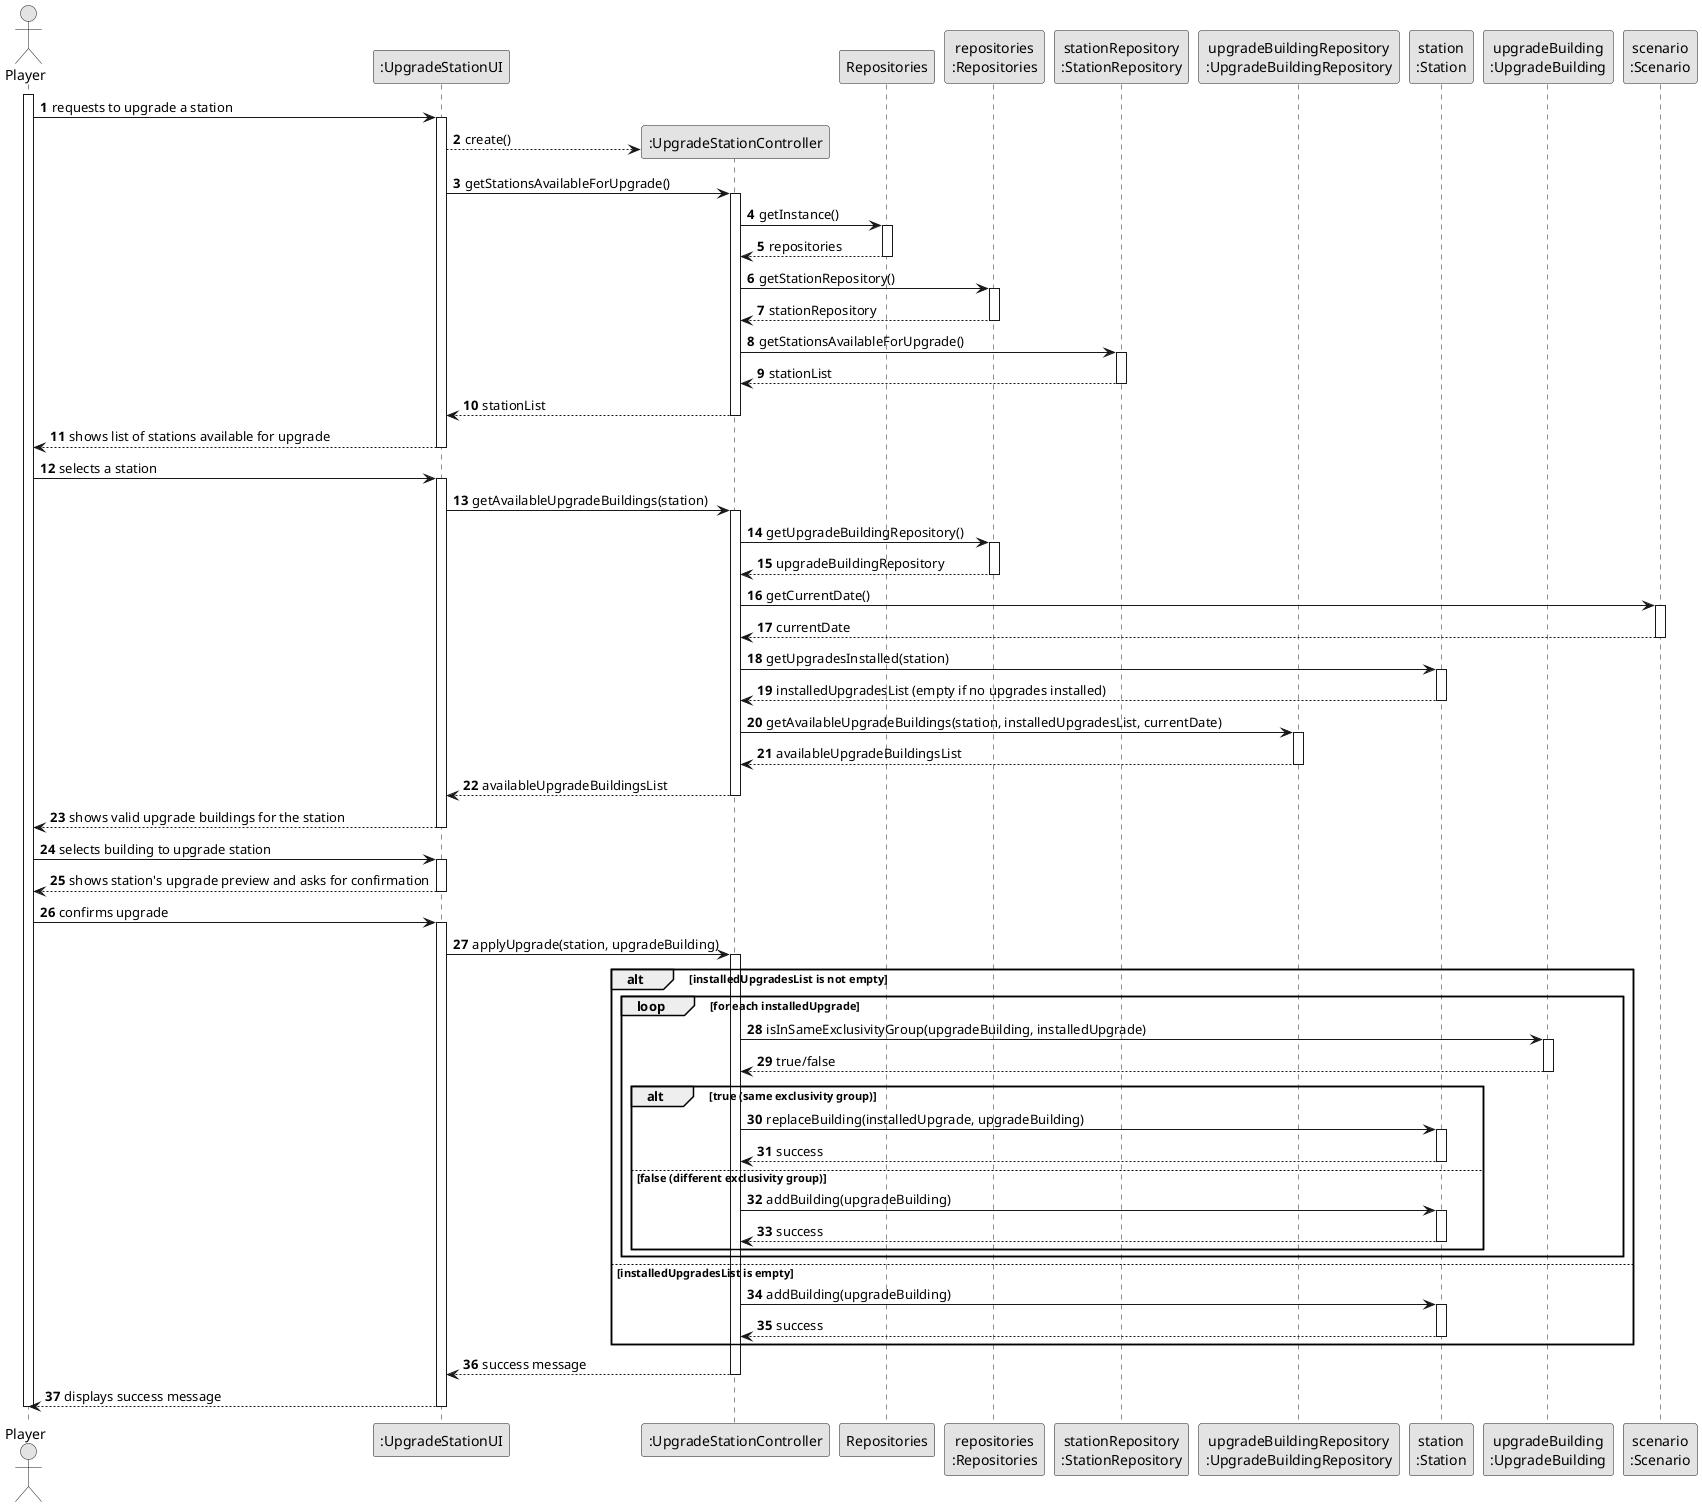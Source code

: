 @startuml
skinparam monochrome true
skinparam packageStyle rectangle
skinparam shadowing false

autonumber

actor "Player" as PLAYER
participant ":UpgradeStationUI" as UI
participant ":UpgradeStationController" as CTRL
participant "Repositories" as REPOS
participant "repositories\n:Repositories" as REPOS_SINGLETON
participant "stationRepository\n:StationRepository" as STATION_REPO
participant "upgradeBuildingRepository\n:UpgradeBuildingRepository" as UPGRADE_BUILDING_REPO
participant "station\n:Station" as STATION
participant "upgradeBuilding\n:UpgradeBuilding" as UPGRADE_BUILDING
participant "scenario\n:Scenario" as SCENARIO

activate PLAYER

PLAYER -> UI : requests to upgrade a station
activate UI

UI --> CTRL** : create()

UI -> CTRL : getStationsAvailableForUpgrade()
activate CTRL

CTRL -> REPOS : getInstance()
activate REPOS

REPOS --> CTRL : repositories
deactivate REPOS

CTRL -> REPOS_SINGLETON : getStationRepository()
activate REPOS_SINGLETON

REPOS_SINGLETON --> CTRL : stationRepository
deactivate REPOS_SINGLETON

CTRL -> STATION_REPO : getStationsAvailableForUpgrade()
activate STATION_REPO
STATION_REPO --> CTRL : stationList
deactivate STATION_REPO

CTRL --> UI : stationList
deactivate CTRL

UI --> PLAYER : shows list of stations available for upgrade
deactivate UI

PLAYER -> UI : selects a station
activate UI

UI -> CTRL : getAvailableUpgradeBuildings(station)
activate CTRL

CTRL -> REPOS_SINGLETON : getUpgradeBuildingRepository()
activate REPOS_SINGLETON

REPOS_SINGLETON --> CTRL : upgradeBuildingRepository
deactivate REPOS_SINGLETON

CTRL -> SCENARIO : getCurrentDate()
activate SCENARIO
SCENARIO --> CTRL : currentDate
deactivate SCENARIO

CTRL -> STATION : getUpgradesInstalled(station)
activate STATION
STATION --> CTRL : installedUpgradesList (empty if no upgrades installed)
deactivate STATION

CTRL -> UPGRADE_BUILDING_REPO : getAvailableUpgradeBuildings(station, installedUpgradesList, currentDate)
activate UPGRADE_BUILDING_REPO
UPGRADE_BUILDING_REPO --> CTRL : availableUpgradeBuildingsList
deactivate UPGRADE_BUILDING_REPO

CTRL --> UI : availableUpgradeBuildingsList
deactivate CTRL

UI --> PLAYER : shows valid upgrade buildings for the station
deactivate UI

PLAYER -> UI : selects building to upgrade station
activate UI

UI --> PLAYER : shows station's upgrade preview and asks for confirmation
deactivate UI

PLAYER -> UI : confirms upgrade
activate UI
UI -> CTRL : applyUpgrade(station, upgradeBuilding)
activate CTRL

alt installedUpgradesList is not empty
loop for each installedUpgrade
CTRL -> UPGRADE_BUILDING : isInSameExclusivityGroup(upgradeBuilding, installedUpgrade)
activate UPGRADE_BUILDING
UPGRADE_BUILDING --> CTRL : true/false
deactivate UPGRADE_BUILDING

alt true (same exclusivity group)
CTRL -> STATION : replaceBuilding(installedUpgrade, upgradeBuilding)
activate STATION
STATION --> CTRL : success
deactivate STATION
else false (different exclusivity group)
CTRL -> STATION : addBuilding(upgradeBuilding)
activate STATION
STATION --> CTRL : success
deactivate STATION
end
end
else installedUpgradesList is empty
CTRL -> STATION : addBuilding(upgradeBuilding)
activate STATION
STATION --> CTRL : success
deactivate STATION
end

CTRL --> UI : success message
deactivate CTRL

UI --> PLAYER : displays success message
deactivate UI

deactivate PLAYER
@enduml